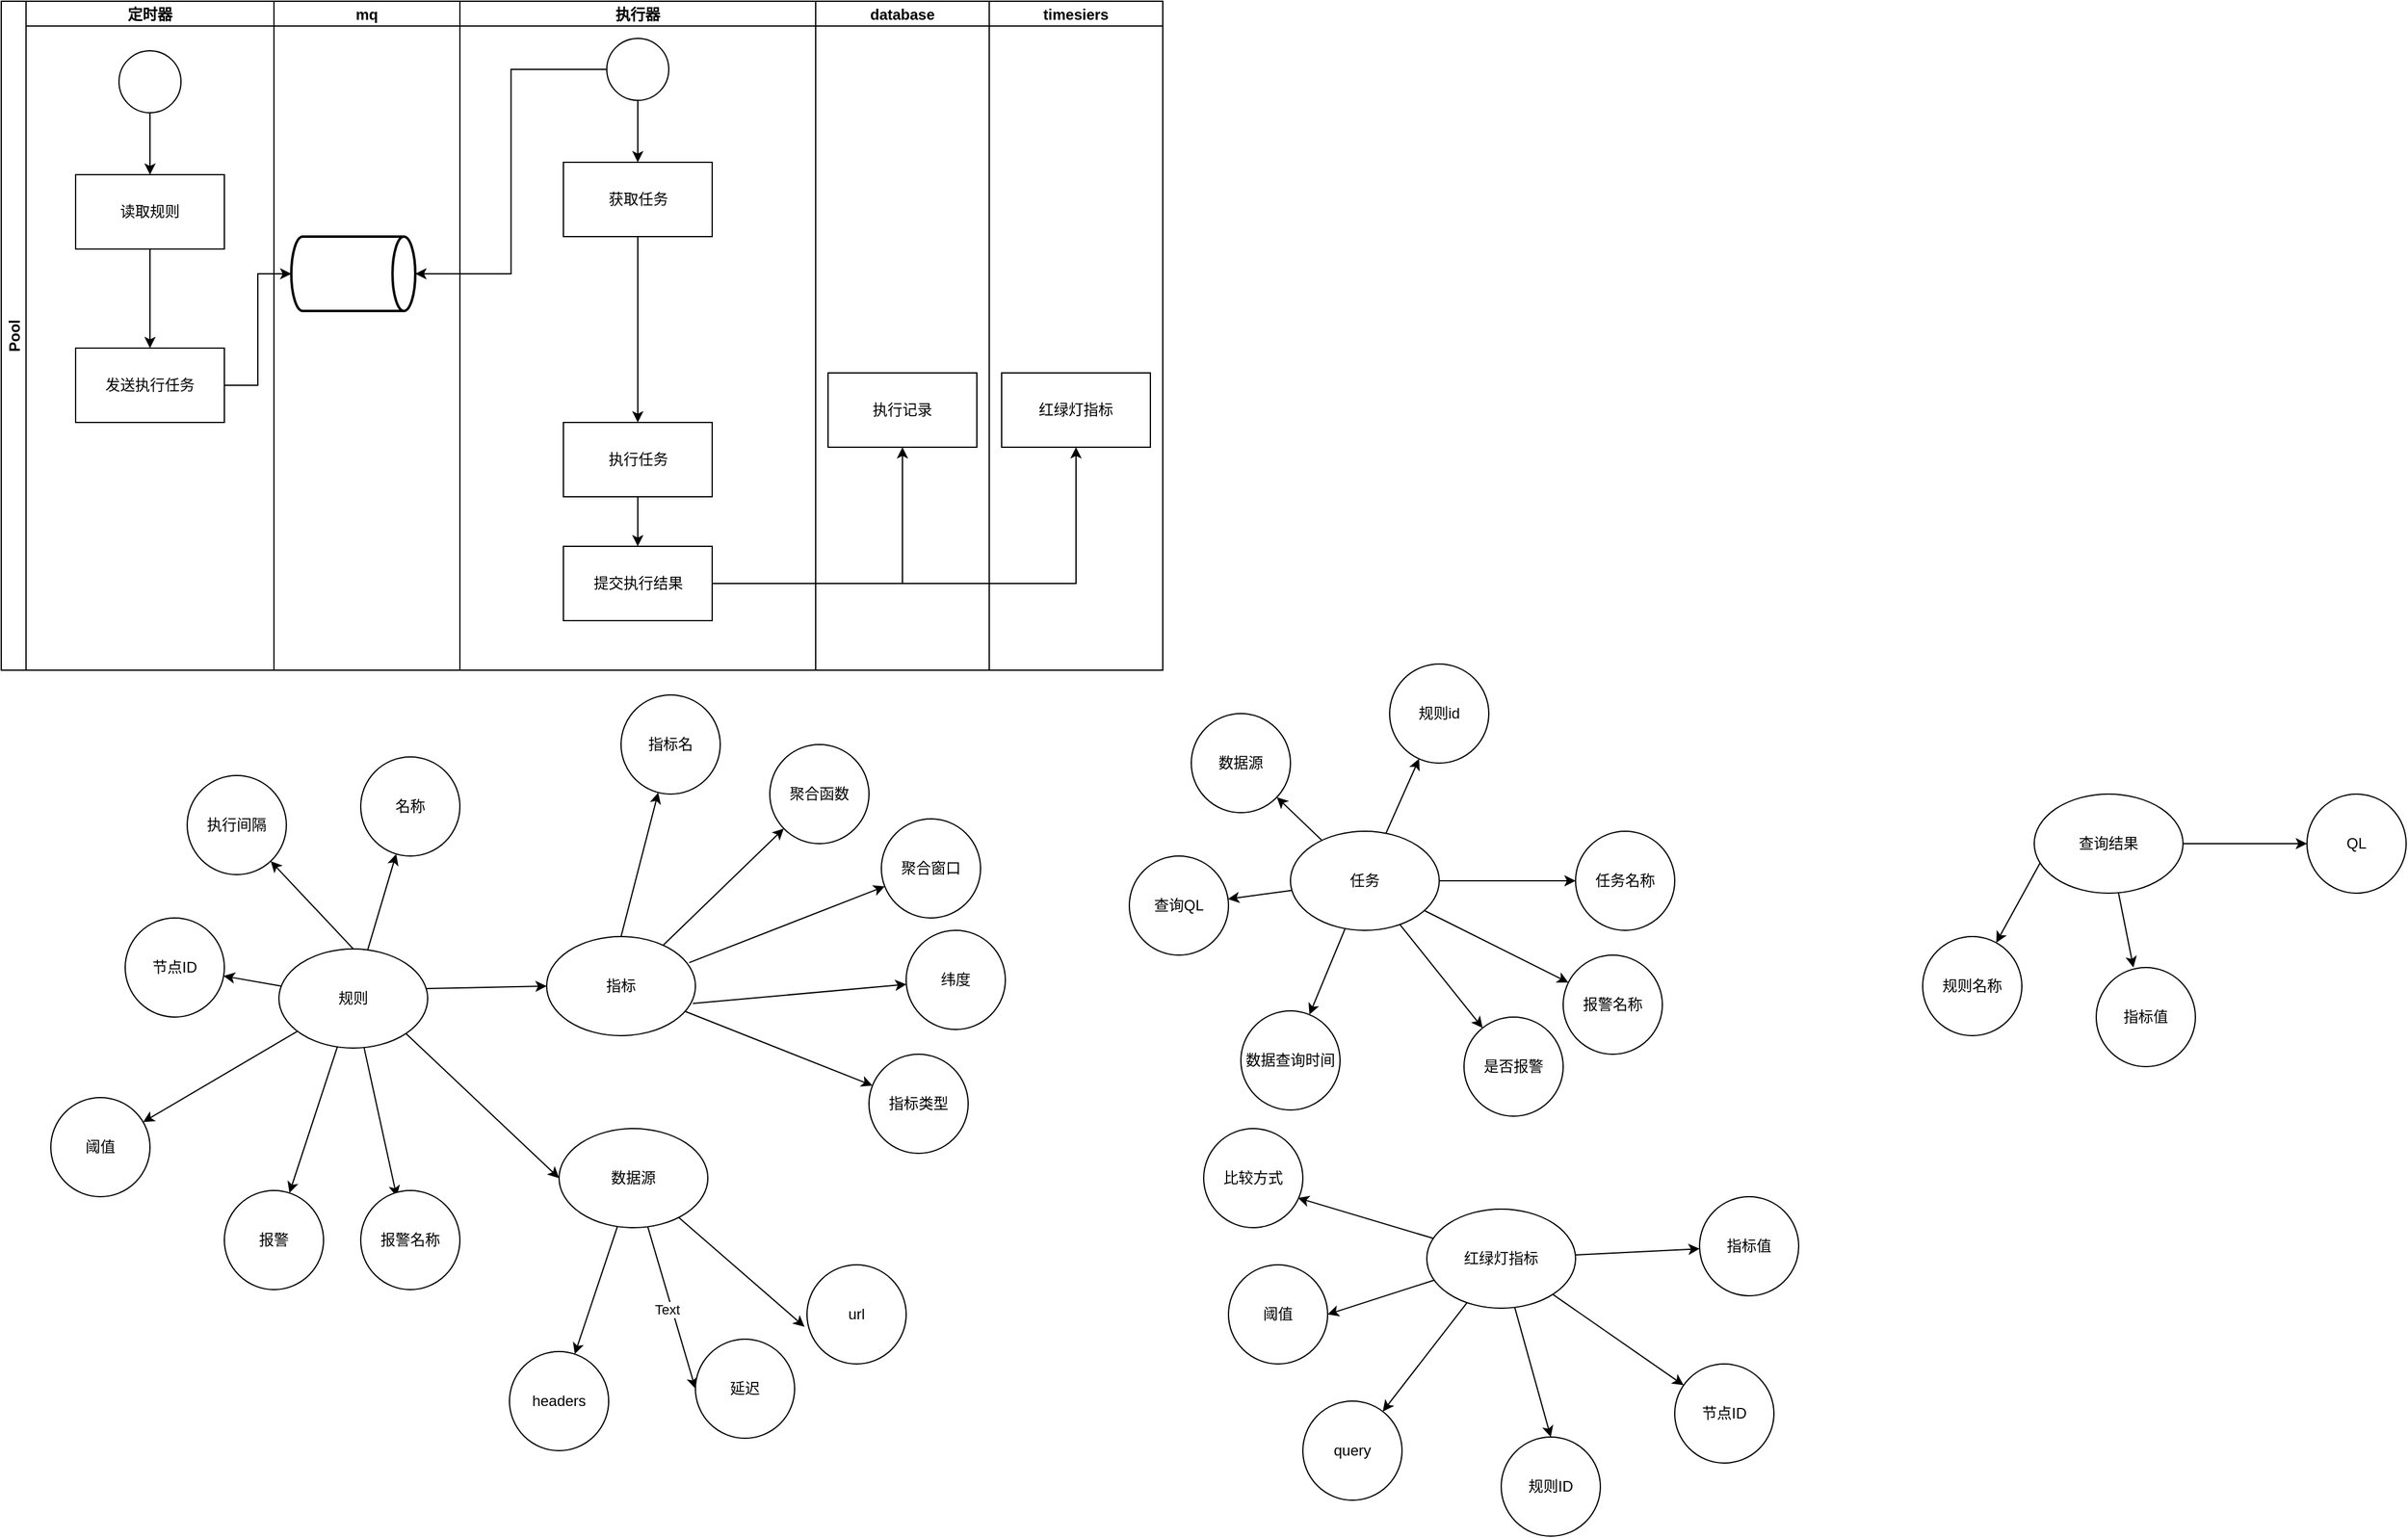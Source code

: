 <mxfile version="24.8.3">
  <diagram name="第 1 页" id="yNghgKVV-HXo9ubiQr_b">
    <mxGraphModel dx="1434" dy="688" grid="1" gridSize="10" guides="1" tooltips="1" connect="1" arrows="1" fold="1" page="1" pageScale="1" pageWidth="827" pageHeight="1169" math="0" shadow="0">
      <root>
        <mxCell id="0" />
        <mxCell id="1" parent="0" />
        <mxCell id="udA4VViUeGQFsnBk43un-1" value="Pool" style="swimlane;childLayout=stackLayout;resizeParent=1;resizeParentMax=0;startSize=20;horizontal=0;horizontalStack=1;" parent="1" vertex="1">
          <mxGeometry x="140" y="10" width="937" height="540" as="geometry">
            <mxRectangle x="130" y="10" width="40" height="50" as="alternateBounds" />
          </mxGeometry>
        </mxCell>
        <mxCell id="udA4VViUeGQFsnBk43un-2" value="定时器" style="swimlane;startSize=20;" parent="udA4VViUeGQFsnBk43un-1" vertex="1">
          <mxGeometry x="20" width="200" height="540" as="geometry" />
        </mxCell>
        <mxCell id="udA4VViUeGQFsnBk43un-8" value="" style="edgeStyle=orthogonalEdgeStyle;rounded=0;orthogonalLoop=1;jettySize=auto;html=1;" parent="udA4VViUeGQFsnBk43un-2" source="udA4VViUeGQFsnBk43un-5" target="udA4VViUeGQFsnBk43un-7" edge="1">
          <mxGeometry relative="1" as="geometry" />
        </mxCell>
        <mxCell id="udA4VViUeGQFsnBk43un-5" value="" style="ellipse;whiteSpace=wrap;html=1;aspect=fixed;" parent="udA4VViUeGQFsnBk43un-2" vertex="1">
          <mxGeometry x="75" y="40" width="50" height="50" as="geometry" />
        </mxCell>
        <mxCell id="udA4VViUeGQFsnBk43un-10" value="" style="edgeStyle=orthogonalEdgeStyle;rounded=0;orthogonalLoop=1;jettySize=auto;html=1;" parent="udA4VViUeGQFsnBk43un-2" source="udA4VViUeGQFsnBk43un-7" target="udA4VViUeGQFsnBk43un-9" edge="1">
          <mxGeometry relative="1" as="geometry" />
        </mxCell>
        <mxCell id="udA4VViUeGQFsnBk43un-7" value="读取规则" style="whiteSpace=wrap;html=1;" parent="udA4VViUeGQFsnBk43un-2" vertex="1">
          <mxGeometry x="40" y="140" width="120" height="60" as="geometry" />
        </mxCell>
        <mxCell id="udA4VViUeGQFsnBk43un-9" value="发送执行任务" style="whiteSpace=wrap;html=1;" parent="udA4VViUeGQFsnBk43un-2" vertex="1">
          <mxGeometry x="40" y="280" width="120" height="60" as="geometry" />
        </mxCell>
        <mxCell id="udA4VViUeGQFsnBk43un-25" value="mq" style="swimlane;startSize=20;" parent="udA4VViUeGQFsnBk43un-1" vertex="1">
          <mxGeometry x="220" width="150" height="540" as="geometry" />
        </mxCell>
        <mxCell id="udA4VViUeGQFsnBk43un-26" value="" style="strokeWidth=2;html=1;shape=mxgraph.flowchart.direct_data;whiteSpace=wrap;" parent="udA4VViUeGQFsnBk43un-25" vertex="1">
          <mxGeometry x="14" y="190" width="100" height="60" as="geometry" />
        </mxCell>
        <mxCell id="udA4VViUeGQFsnBk43un-3" value="执行器" style="swimlane;startSize=20;" parent="udA4VViUeGQFsnBk43un-1" vertex="1">
          <mxGeometry x="370" width="287" height="540" as="geometry" />
        </mxCell>
        <mxCell id="udA4VViUeGQFsnBk43un-31" value="" style="edgeStyle=orthogonalEdgeStyle;rounded=0;orthogonalLoop=1;jettySize=auto;html=1;" parent="udA4VViUeGQFsnBk43un-3" source="udA4VViUeGQFsnBk43un-28" target="udA4VViUeGQFsnBk43un-30" edge="1">
          <mxGeometry relative="1" as="geometry" />
        </mxCell>
        <mxCell id="udA4VViUeGQFsnBk43un-28" value="" style="ellipse;whiteSpace=wrap;html=1;aspect=fixed;" parent="udA4VViUeGQFsnBk43un-3" vertex="1">
          <mxGeometry x="118.5" y="30" width="50" height="50" as="geometry" />
        </mxCell>
        <mxCell id="udA4VViUeGQFsnBk43un-33" value="" style="edgeStyle=orthogonalEdgeStyle;rounded=0;orthogonalLoop=1;jettySize=auto;html=1;entryX=0.5;entryY=0;entryDx=0;entryDy=0;" parent="udA4VViUeGQFsnBk43un-3" source="udA4VViUeGQFsnBk43un-30" target="udA4VViUeGQFsnBk43un-34" edge="1">
          <mxGeometry relative="1" as="geometry">
            <mxPoint x="143.5" y="230" as="targetPoint" />
          </mxGeometry>
        </mxCell>
        <mxCell id="udA4VViUeGQFsnBk43un-30" value="获取任务" style="whiteSpace=wrap;html=1;" parent="udA4VViUeGQFsnBk43un-3" vertex="1">
          <mxGeometry x="83.5" y="130" width="120" height="60" as="geometry" />
        </mxCell>
        <mxCell id="udA4VViUeGQFsnBk43un-38" value="" style="edgeStyle=orthogonalEdgeStyle;rounded=0;orthogonalLoop=1;jettySize=auto;html=1;" parent="udA4VViUeGQFsnBk43un-3" source="udA4VViUeGQFsnBk43un-34" target="udA4VViUeGQFsnBk43un-37" edge="1">
          <mxGeometry relative="1" as="geometry" />
        </mxCell>
        <mxCell id="udA4VViUeGQFsnBk43un-34" value="执行任务" style="whiteSpace=wrap;html=1;" parent="udA4VViUeGQFsnBk43un-3" vertex="1">
          <mxGeometry x="83.5" y="340" width="120" height="60" as="geometry" />
        </mxCell>
        <mxCell id="udA4VViUeGQFsnBk43un-37" value="提交执行结果" style="whiteSpace=wrap;html=1;" parent="udA4VViUeGQFsnBk43un-3" vertex="1">
          <mxGeometry x="83.5" y="440" width="120" height="60" as="geometry" />
        </mxCell>
        <mxCell id="udA4VViUeGQFsnBk43un-4" value="database" style="swimlane;startSize=20;" parent="udA4VViUeGQFsnBk43un-1" vertex="1">
          <mxGeometry x="657" width="140" height="540" as="geometry" />
        </mxCell>
        <mxCell id="udA4VViUeGQFsnBk43un-42" value="执行记录" style="rounded=0;whiteSpace=wrap;html=1;" parent="udA4VViUeGQFsnBk43un-4" vertex="1">
          <mxGeometry x="10" y="300" width="120" height="60" as="geometry" />
        </mxCell>
        <mxCell id="udA4VViUeGQFsnBk43un-36" value="timesiers" style="swimlane;startSize=20;" parent="udA4VViUeGQFsnBk43un-1" vertex="1">
          <mxGeometry x="797" width="140" height="540" as="geometry" />
        </mxCell>
        <mxCell id="udA4VViUeGQFsnBk43un-43" value="红绿灯指标" style="rounded=0;whiteSpace=wrap;html=1;" parent="udA4VViUeGQFsnBk43un-36" vertex="1">
          <mxGeometry x="10" y="300" width="120" height="60" as="geometry" />
        </mxCell>
        <mxCell id="udA4VViUeGQFsnBk43un-27" style="edgeStyle=orthogonalEdgeStyle;rounded=0;orthogonalLoop=1;jettySize=auto;html=1;entryX=0;entryY=0.5;entryDx=0;entryDy=0;entryPerimeter=0;" parent="udA4VViUeGQFsnBk43un-1" source="udA4VViUeGQFsnBk43un-9" target="udA4VViUeGQFsnBk43un-26" edge="1">
          <mxGeometry relative="1" as="geometry" />
        </mxCell>
        <mxCell id="udA4VViUeGQFsnBk43un-29" style="edgeStyle=orthogonalEdgeStyle;rounded=0;orthogonalLoop=1;jettySize=auto;html=1;entryX=1;entryY=0.5;entryDx=0;entryDy=0;entryPerimeter=0;" parent="udA4VViUeGQFsnBk43un-1" source="udA4VViUeGQFsnBk43un-28" target="udA4VViUeGQFsnBk43un-26" edge="1">
          <mxGeometry relative="1" as="geometry" />
        </mxCell>
        <mxCell id="udA4VViUeGQFsnBk43un-39" style="edgeStyle=orthogonalEdgeStyle;rounded=0;orthogonalLoop=1;jettySize=auto;html=1;entryX=0.5;entryY=1;entryDx=0;entryDy=0;" parent="udA4VViUeGQFsnBk43un-1" source="udA4VViUeGQFsnBk43un-37" target="udA4VViUeGQFsnBk43un-42" edge="1">
          <mxGeometry relative="1" as="geometry">
            <mxPoint x="700" y="360" as="targetPoint" />
          </mxGeometry>
        </mxCell>
        <mxCell id="udA4VViUeGQFsnBk43un-40" style="edgeStyle=orthogonalEdgeStyle;rounded=0;orthogonalLoop=1;jettySize=auto;html=1;entryX=0.5;entryY=1;entryDx=0;entryDy=0;" parent="udA4VViUeGQFsnBk43un-1" source="udA4VViUeGQFsnBk43un-37" target="udA4VViUeGQFsnBk43un-43" edge="1">
          <mxGeometry relative="1" as="geometry">
            <mxPoint x="850" y="470" as="targetPoint" />
          </mxGeometry>
        </mxCell>
        <mxCell id="udA4VViUeGQFsnBk43un-46" value="" style="rounded=0;orthogonalLoop=1;jettySize=auto;html=1;exitX=1;exitY=1;exitDx=0;exitDy=0;entryX=0;entryY=0.5;entryDx=0;entryDy=0;" parent="1" source="udA4VViUeGQFsnBk43un-61" target="udA4VViUeGQFsnBk43un-65" edge="1">
          <mxGeometry relative="1" as="geometry">
            <mxPoint x="468.954" y="791.166" as="sourcePoint" />
            <mxPoint x="246.269" y="918.131" as="targetPoint" />
          </mxGeometry>
        </mxCell>
        <mxCell id="udA4VViUeGQFsnBk43un-48" value="" style="rounded=0;orthogonalLoop=1;jettySize=auto;html=1;exitX=0.5;exitY=0;exitDx=0;exitDy=0;" parent="1" source="udA4VViUeGQFsnBk43un-61" target="udA4VViUeGQFsnBk43un-47" edge="1">
          <mxGeometry relative="1" as="geometry">
            <mxPoint x="424.912" y="787.401" as="sourcePoint" />
          </mxGeometry>
        </mxCell>
        <mxCell id="udA4VViUeGQFsnBk43un-52" value="" style="edgeStyle=none;rounded=0;orthogonalLoop=1;jettySize=auto;html=1;entryX=0;entryY=0.5;entryDx=0;entryDy=0;exitX=0.983;exitY=0.4;exitDx=0;exitDy=0;exitPerimeter=0;" parent="1" source="udA4VViUeGQFsnBk43un-61" target="udA4VViUeGQFsnBk43un-64" edge="1">
          <mxGeometry relative="1" as="geometry">
            <mxPoint x="490" y="815" as="sourcePoint" />
            <mxPoint x="621.982" y="787.434" as="targetPoint" />
          </mxGeometry>
        </mxCell>
        <mxCell id="udA4VViUeGQFsnBk43un-47" value="执行间隔" style="ellipse;whiteSpace=wrap;html=1;aspect=fixed;" parent="1" vertex="1">
          <mxGeometry x="290" y="635" width="80" height="80" as="geometry" />
        </mxCell>
        <mxCell id="udA4VViUeGQFsnBk43un-54" value="" style="edgeStyle=none;rounded=0;orthogonalLoop=1;jettySize=auto;html=1;" parent="1" source="udA4VViUeGQFsnBk43un-64" target="udA4VViUeGQFsnBk43un-53" edge="1">
          <mxGeometry relative="1" as="geometry">
            <mxPoint x="695.777" y="757.111" as="sourcePoint" />
          </mxGeometry>
        </mxCell>
        <mxCell id="udA4VViUeGQFsnBk43un-63" value="" style="edgeStyle=none;rounded=0;orthogonalLoop=1;jettySize=auto;html=1;exitX=0.5;exitY=0;exitDx=0;exitDy=0;" parent="1" source="udA4VViUeGQFsnBk43un-64" target="udA4VViUeGQFsnBk43un-62" edge="1">
          <mxGeometry relative="1" as="geometry">
            <mxPoint x="660" y="735" as="sourcePoint" />
          </mxGeometry>
        </mxCell>
        <mxCell id="udA4VViUeGQFsnBk43un-58" value="" style="edgeStyle=none;rounded=0;orthogonalLoop=1;jettySize=auto;html=1;exitX=0.983;exitY=0.675;exitDx=0;exitDy=0;exitPerimeter=0;" parent="1" source="udA4VViUeGQFsnBk43un-64" target="udA4VViUeGQFsnBk43un-57" edge="1">
          <mxGeometry relative="1" as="geometry">
            <mxPoint x="698.701" y="785.111" as="sourcePoint" />
          </mxGeometry>
        </mxCell>
        <mxCell id="udA4VViUeGQFsnBk43un-60" value="" style="edgeStyle=none;rounded=0;orthogonalLoop=1;jettySize=auto;html=1;exitX=0.958;exitY=0.263;exitDx=0;exitDy=0;exitPerimeter=0;" parent="1" source="udA4VViUeGQFsnBk43un-64" target="udA4VViUeGQFsnBk43un-59" edge="1">
          <mxGeometry relative="1" as="geometry">
            <mxPoint x="660" y="815" as="sourcePoint" />
          </mxGeometry>
        </mxCell>
        <mxCell id="udA4VViUeGQFsnBk43un-53" value="聚合函数" style="ellipse;whiteSpace=wrap;html=1;aspect=fixed;" parent="1" vertex="1">
          <mxGeometry x="760" y="610" width="80" height="80" as="geometry" />
        </mxCell>
        <mxCell id="udA4VViUeGQFsnBk43un-57" value="纬度" style="ellipse;whiteSpace=wrap;html=1;aspect=fixed;" parent="1" vertex="1">
          <mxGeometry x="870" y="760" width="80" height="80" as="geometry" />
        </mxCell>
        <mxCell id="udA4VViUeGQFsnBk43un-59" value="聚合窗口" style="ellipse;whiteSpace=wrap;html=1;aspect=fixed;" parent="1" vertex="1">
          <mxGeometry x="850" y="670" width="80" height="80" as="geometry" />
        </mxCell>
        <mxCell id="udA4VViUeGQFsnBk43un-69" style="edgeStyle=none;rounded=0;orthogonalLoop=1;jettySize=auto;html=1;" parent="1" source="udA4VViUeGQFsnBk43un-61" target="udA4VViUeGQFsnBk43un-71" edge="1">
          <mxGeometry relative="1" as="geometry">
            <mxPoint x="287.308" y="906.637" as="targetPoint" />
          </mxGeometry>
        </mxCell>
        <mxCell id="udA4VViUeGQFsnBk43un-73" value="" style="edgeStyle=none;rounded=0;orthogonalLoop=1;jettySize=auto;html=1;" parent="1" source="udA4VViUeGQFsnBk43un-61" target="udA4VViUeGQFsnBk43un-72" edge="1">
          <mxGeometry relative="1" as="geometry" />
        </mxCell>
        <mxCell id="udA4VViUeGQFsnBk43un-76" value="" style="edgeStyle=none;rounded=0;orthogonalLoop=1;jettySize=auto;html=1;" parent="1" source="udA4VViUeGQFsnBk43un-61" target="udA4VViUeGQFsnBk43un-75" edge="1">
          <mxGeometry relative="1" as="geometry" />
        </mxCell>
        <mxCell id="MTmKd3EXbOCD9lzJi4kF-2" style="rounded=0;orthogonalLoop=1;jettySize=auto;html=1;" edge="1" parent="1" source="udA4VViUeGQFsnBk43un-61" target="MTmKd3EXbOCD9lzJi4kF-3">
          <mxGeometry relative="1" as="geometry">
            <mxPoint x="530" y="880" as="targetPoint" />
          </mxGeometry>
        </mxCell>
        <mxCell id="MTmKd3EXbOCD9lzJi4kF-4" style="rounded=0;orthogonalLoop=1;jettySize=auto;html=1;entryX=0.363;entryY=0.063;entryDx=0;entryDy=0;entryPerimeter=0;" edge="1" parent="1" source="udA4VViUeGQFsnBk43un-61" target="MTmKd3EXbOCD9lzJi4kF-5">
          <mxGeometry relative="1" as="geometry">
            <mxPoint x="450" y="950" as="targetPoint" />
          </mxGeometry>
        </mxCell>
        <mxCell id="udA4VViUeGQFsnBk43un-61" value="规则" style="ellipse;whiteSpace=wrap;html=1;" parent="1" vertex="1">
          <mxGeometry x="364" y="775" width="120" height="80" as="geometry" />
        </mxCell>
        <mxCell id="udA4VViUeGQFsnBk43un-62" value="指标名" style="ellipse;whiteSpace=wrap;html=1;aspect=fixed;" parent="1" vertex="1">
          <mxGeometry x="640" y="570" width="80" height="80" as="geometry" />
        </mxCell>
        <mxCell id="udA4VViUeGQFsnBk43un-67" value="" style="edgeStyle=none;rounded=0;orthogonalLoop=1;jettySize=auto;html=1;" parent="1" source="udA4VViUeGQFsnBk43un-64" target="udA4VViUeGQFsnBk43un-66" edge="1">
          <mxGeometry relative="1" as="geometry" />
        </mxCell>
        <mxCell id="udA4VViUeGQFsnBk43un-64" value="指标" style="ellipse;whiteSpace=wrap;html=1;" parent="1" vertex="1">
          <mxGeometry x="580" y="765" width="120" height="80" as="geometry" />
        </mxCell>
        <mxCell id="MTmKd3EXbOCD9lzJi4kF-7" value="" style="rounded=0;orthogonalLoop=1;jettySize=auto;html=1;entryX=-0.025;entryY=0.625;entryDx=0;entryDy=0;entryPerimeter=0;" edge="1" parent="1" source="udA4VViUeGQFsnBk43un-65" target="MTmKd3EXbOCD9lzJi4kF-8">
          <mxGeometry relative="1" as="geometry">
            <mxPoint x="1170" y="1020" as="targetPoint" />
          </mxGeometry>
        </mxCell>
        <mxCell id="MTmKd3EXbOCD9lzJi4kF-9" style="rounded=0;orthogonalLoop=1;jettySize=auto;html=1;entryX=0;entryY=0.5;entryDx=0;entryDy=0;" edge="1" parent="1" source="udA4VViUeGQFsnBk43un-65" target="MTmKd3EXbOCD9lzJi4kF-10">
          <mxGeometry relative="1" as="geometry">
            <mxPoint x="1050" y="1110" as="targetPoint" />
          </mxGeometry>
        </mxCell>
        <mxCell id="MTmKd3EXbOCD9lzJi4kF-11" value="Text" style="edgeLabel;html=1;align=center;verticalAlign=middle;resizable=0;points=[];" vertex="1" connectable="0" parent="MTmKd3EXbOCD9lzJi4kF-9">
          <mxGeometry x="0.003" y="-3" relative="1" as="geometry">
            <mxPoint x="-1" as="offset" />
          </mxGeometry>
        </mxCell>
        <mxCell id="MTmKd3EXbOCD9lzJi4kF-13" value="" style="rounded=0;orthogonalLoop=1;jettySize=auto;html=1;" edge="1" parent="1" source="udA4VViUeGQFsnBk43un-65" target="MTmKd3EXbOCD9lzJi4kF-12">
          <mxGeometry relative="1" as="geometry" />
        </mxCell>
        <mxCell id="udA4VViUeGQFsnBk43un-65" value="数据源" style="ellipse;whiteSpace=wrap;html=1;" parent="1" vertex="1">
          <mxGeometry x="590" y="920" width="120" height="80" as="geometry" />
        </mxCell>
        <mxCell id="udA4VViUeGQFsnBk43un-66" value="指标类型" style="ellipse;whiteSpace=wrap;html=1;" parent="1" vertex="1">
          <mxGeometry x="840" y="860" width="80" height="80" as="geometry" />
        </mxCell>
        <mxCell id="udA4VViUeGQFsnBk43un-71" value="阈值" style="ellipse;whiteSpace=wrap;html=1;aspect=fixed;" parent="1" vertex="1">
          <mxGeometry x="180" y="895" width="80" height="80" as="geometry" />
        </mxCell>
        <mxCell id="udA4VViUeGQFsnBk43un-72" value="报警" style="ellipse;whiteSpace=wrap;html=1;" parent="1" vertex="1">
          <mxGeometry x="320" y="970" width="80" height="80" as="geometry" />
        </mxCell>
        <mxCell id="udA4VViUeGQFsnBk43un-75" value="名称" style="ellipse;whiteSpace=wrap;html=1;" parent="1" vertex="1">
          <mxGeometry x="430" y="620" width="80" height="80" as="geometry" />
        </mxCell>
        <mxCell id="udA4VViUeGQFsnBk43un-79" value="" style="edgeStyle=none;rounded=0;orthogonalLoop=1;jettySize=auto;html=1;" parent="1" source="udA4VViUeGQFsnBk43un-77" target="udA4VViUeGQFsnBk43un-78" edge="1">
          <mxGeometry relative="1" as="geometry" />
        </mxCell>
        <mxCell id="udA4VViUeGQFsnBk43un-81" value="" style="edgeStyle=none;rounded=0;orthogonalLoop=1;jettySize=auto;html=1;" parent="1" source="udA4VViUeGQFsnBk43un-77" target="udA4VViUeGQFsnBk43un-80" edge="1">
          <mxGeometry relative="1" as="geometry" />
        </mxCell>
        <mxCell id="udA4VViUeGQFsnBk43un-83" value="" style="edgeStyle=none;rounded=0;orthogonalLoop=1;jettySize=auto;html=1;" parent="1" source="udA4VViUeGQFsnBk43un-77" target="udA4VViUeGQFsnBk43un-82" edge="1">
          <mxGeometry relative="1" as="geometry" />
        </mxCell>
        <mxCell id="udA4VViUeGQFsnBk43un-85" value="" style="edgeStyle=none;rounded=0;orthogonalLoop=1;jettySize=auto;html=1;" parent="1" source="udA4VViUeGQFsnBk43un-77" target="udA4VViUeGQFsnBk43un-84" edge="1">
          <mxGeometry relative="1" as="geometry" />
        </mxCell>
        <mxCell id="udA4VViUeGQFsnBk43un-87" value="" style="edgeStyle=none;rounded=0;orthogonalLoop=1;jettySize=auto;html=1;" parent="1" source="udA4VViUeGQFsnBk43un-77" target="udA4VViUeGQFsnBk43un-86" edge="1">
          <mxGeometry relative="1" as="geometry" />
        </mxCell>
        <mxCell id="udA4VViUeGQFsnBk43un-89" value="" style="edgeStyle=none;rounded=0;orthogonalLoop=1;jettySize=auto;html=1;" parent="1" source="udA4VViUeGQFsnBk43un-77" target="udA4VViUeGQFsnBk43un-88" edge="1">
          <mxGeometry relative="1" as="geometry" />
        </mxCell>
        <mxCell id="udA4VViUeGQFsnBk43un-92" value="" style="edgeStyle=none;rounded=0;orthogonalLoop=1;jettySize=auto;html=1;" parent="1" source="udA4VViUeGQFsnBk43un-77" target="udA4VViUeGQFsnBk43un-91" edge="1">
          <mxGeometry relative="1" as="geometry" />
        </mxCell>
        <mxCell id="udA4VViUeGQFsnBk43un-77" value="任务" style="ellipse;whiteSpace=wrap;html=1;" parent="1" vertex="1">
          <mxGeometry x="1180" y="680" width="120" height="80" as="geometry" />
        </mxCell>
        <mxCell id="udA4VViUeGQFsnBk43un-78" value="规则id" style="ellipse;whiteSpace=wrap;html=1;" parent="1" vertex="1">
          <mxGeometry x="1260" y="545" width="80" height="80" as="geometry" />
        </mxCell>
        <mxCell id="udA4VViUeGQFsnBk43un-80" value="报警名称" style="ellipse;whiteSpace=wrap;html=1;" parent="1" vertex="1">
          <mxGeometry x="1400" y="780" width="80" height="80" as="geometry" />
        </mxCell>
        <mxCell id="udA4VViUeGQFsnBk43un-82" value="任务名称" style="ellipse;whiteSpace=wrap;html=1;" parent="1" vertex="1">
          <mxGeometry x="1410" y="680" width="80" height="80" as="geometry" />
        </mxCell>
        <mxCell id="udA4VViUeGQFsnBk43un-84" value="是否报警" style="ellipse;whiteSpace=wrap;html=1;" parent="1" vertex="1">
          <mxGeometry x="1320" y="830" width="80" height="80" as="geometry" />
        </mxCell>
        <mxCell id="udA4VViUeGQFsnBk43un-86" value="数据源" style="ellipse;whiteSpace=wrap;html=1;" parent="1" vertex="1">
          <mxGeometry x="1100" y="585" width="80" height="80" as="geometry" />
        </mxCell>
        <mxCell id="udA4VViUeGQFsnBk43un-88" value="查询QL" style="ellipse;whiteSpace=wrap;html=1;" parent="1" vertex="1">
          <mxGeometry x="1050" y="700" width="80" height="80" as="geometry" />
        </mxCell>
        <mxCell id="udA4VViUeGQFsnBk43un-91" value="数据查询时间" style="ellipse;whiteSpace=wrap;html=1;" parent="1" vertex="1">
          <mxGeometry x="1140" y="825" width="80" height="80" as="geometry" />
        </mxCell>
        <mxCell id="MTmKd3EXbOCD9lzJi4kF-3" value="节点ID" style="ellipse;whiteSpace=wrap;html=1;aspect=fixed;" vertex="1" parent="1">
          <mxGeometry x="240" y="750" width="80" height="80" as="geometry" />
        </mxCell>
        <mxCell id="MTmKd3EXbOCD9lzJi4kF-5" value="报警名称" style="ellipse;whiteSpace=wrap;html=1;aspect=fixed;" vertex="1" parent="1">
          <mxGeometry x="430" y="970" width="80" height="80" as="geometry" />
        </mxCell>
        <mxCell id="MTmKd3EXbOCD9lzJi4kF-8" value="url" style="ellipse;whiteSpace=wrap;html=1;aspect=fixed;" vertex="1" parent="1">
          <mxGeometry x="790" y="1030" width="80" height="80" as="geometry" />
        </mxCell>
        <mxCell id="MTmKd3EXbOCD9lzJi4kF-10" value="延迟" style="ellipse;whiteSpace=wrap;html=1;aspect=fixed;" vertex="1" parent="1">
          <mxGeometry x="700" y="1090" width="80" height="80" as="geometry" />
        </mxCell>
        <mxCell id="MTmKd3EXbOCD9lzJi4kF-12" value="headers" style="ellipse;whiteSpace=wrap;html=1;" vertex="1" parent="1">
          <mxGeometry x="550" y="1100" width="80" height="80" as="geometry" />
        </mxCell>
        <mxCell id="MTmKd3EXbOCD9lzJi4kF-17" value="" style="rounded=0;orthogonalLoop=1;jettySize=auto;html=1;" edge="1" parent="1" source="MTmKd3EXbOCD9lzJi4kF-15" target="MTmKd3EXbOCD9lzJi4kF-16">
          <mxGeometry relative="1" as="geometry" />
        </mxCell>
        <mxCell id="MTmKd3EXbOCD9lzJi4kF-19" value="" style="rounded=0;orthogonalLoop=1;jettySize=auto;html=1;" edge="1" parent="1" source="MTmKd3EXbOCD9lzJi4kF-15" target="MTmKd3EXbOCD9lzJi4kF-18">
          <mxGeometry relative="1" as="geometry" />
        </mxCell>
        <mxCell id="MTmKd3EXbOCD9lzJi4kF-22" style="edgeStyle=none;rounded=0;orthogonalLoop=1;jettySize=auto;html=1;entryX=0.5;entryY=0;entryDx=0;entryDy=0;" edge="1" parent="1" source="MTmKd3EXbOCD9lzJi4kF-15" target="MTmKd3EXbOCD9lzJi4kF-23">
          <mxGeometry relative="1" as="geometry">
            <mxPoint x="1310" y="1170" as="targetPoint" />
          </mxGeometry>
        </mxCell>
        <mxCell id="MTmKd3EXbOCD9lzJi4kF-24" style="edgeStyle=none;rounded=0;orthogonalLoop=1;jettySize=auto;html=1;" edge="1" parent="1" source="MTmKd3EXbOCD9lzJi4kF-15" target="MTmKd3EXbOCD9lzJi4kF-25">
          <mxGeometry relative="1" as="geometry">
            <mxPoint x="1320" y="1100" as="targetPoint" />
          </mxGeometry>
        </mxCell>
        <mxCell id="MTmKd3EXbOCD9lzJi4kF-26" style="edgeStyle=none;rounded=0;orthogonalLoop=1;jettySize=auto;html=1;entryX=1;entryY=0.5;entryDx=0;entryDy=0;" edge="1" parent="1" source="MTmKd3EXbOCD9lzJi4kF-15" target="MTmKd3EXbOCD9lzJi4kF-28">
          <mxGeometry relative="1" as="geometry">
            <mxPoint x="1230" y="1025" as="targetPoint" />
          </mxGeometry>
        </mxCell>
        <mxCell id="MTmKd3EXbOCD9lzJi4kF-27" style="edgeStyle=none;rounded=0;orthogonalLoop=1;jettySize=auto;html=1;entryX=0.95;entryY=0.7;entryDx=0;entryDy=0;entryPerimeter=0;" edge="1" parent="1" source="MTmKd3EXbOCD9lzJi4kF-15" target="MTmKd3EXbOCD9lzJi4kF-29">
          <mxGeometry relative="1" as="geometry">
            <mxPoint x="1440" y="950" as="targetPoint" />
          </mxGeometry>
        </mxCell>
        <mxCell id="MTmKd3EXbOCD9lzJi4kF-15" value="红绿灯指标" style="ellipse;whiteSpace=wrap;html=1;" vertex="1" parent="1">
          <mxGeometry x="1290" y="985" width="120" height="80" as="geometry" />
        </mxCell>
        <mxCell id="MTmKd3EXbOCD9lzJi4kF-16" value="指标值" style="ellipse;whiteSpace=wrap;html=1;" vertex="1" parent="1">
          <mxGeometry x="1510" y="975" width="80" height="80" as="geometry" />
        </mxCell>
        <mxCell id="MTmKd3EXbOCD9lzJi4kF-18" value="节点ID" style="ellipse;whiteSpace=wrap;html=1;" vertex="1" parent="1">
          <mxGeometry x="1490" y="1110" width="80" height="80" as="geometry" />
        </mxCell>
        <mxCell id="MTmKd3EXbOCD9lzJi4kF-23" value="规则ID" style="ellipse;whiteSpace=wrap;html=1;aspect=fixed;" vertex="1" parent="1">
          <mxGeometry x="1350" y="1169" width="80" height="80" as="geometry" />
        </mxCell>
        <mxCell id="MTmKd3EXbOCD9lzJi4kF-25" value="query" style="ellipse;whiteSpace=wrap;html=1;aspect=fixed;" vertex="1" parent="1">
          <mxGeometry x="1190" y="1140" width="80" height="80" as="geometry" />
        </mxCell>
        <mxCell id="MTmKd3EXbOCD9lzJi4kF-28" value="阈值" style="ellipse;whiteSpace=wrap;html=1;aspect=fixed;" vertex="1" parent="1">
          <mxGeometry x="1130" y="1030" width="80" height="80" as="geometry" />
        </mxCell>
        <mxCell id="MTmKd3EXbOCD9lzJi4kF-29" value="比较方式" style="ellipse;whiteSpace=wrap;html=1;aspect=fixed;" vertex="1" parent="1">
          <mxGeometry x="1110" y="920" width="80" height="80" as="geometry" />
        </mxCell>
        <mxCell id="MTmKd3EXbOCD9lzJi4kF-32" value="" style="edgeStyle=none;rounded=0;orthogonalLoop=1;jettySize=auto;html=1;" edge="1" parent="1" source="MTmKd3EXbOCD9lzJi4kF-30" target="MTmKd3EXbOCD9lzJi4kF-31">
          <mxGeometry relative="1" as="geometry" />
        </mxCell>
        <mxCell id="MTmKd3EXbOCD9lzJi4kF-35" value="" style="edgeStyle=none;rounded=0;orthogonalLoop=1;jettySize=auto;html=1;" edge="1" parent="1" source="MTmKd3EXbOCD9lzJi4kF-30">
          <mxGeometry relative="1" as="geometry">
            <mxPoint x="1860" y="790" as="targetPoint" />
          </mxGeometry>
        </mxCell>
        <mxCell id="MTmKd3EXbOCD9lzJi4kF-36" value="" style="edgeStyle=none;rounded=0;orthogonalLoop=1;jettySize=auto;html=1;exitX=0.042;exitY=0.688;exitDx=0;exitDy=0;exitPerimeter=0;" edge="1" parent="1" source="MTmKd3EXbOCD9lzJi4kF-30" target="MTmKd3EXbOCD9lzJi4kF-33">
          <mxGeometry relative="1" as="geometry">
            <mxPoint x="1813" y="726" as="sourcePoint" />
          </mxGeometry>
        </mxCell>
        <mxCell id="MTmKd3EXbOCD9lzJi4kF-30" value="查询结果" style="ellipse;whiteSpace=wrap;html=1;" vertex="1" parent="1">
          <mxGeometry x="1780" y="650" width="120" height="80" as="geometry" />
        </mxCell>
        <mxCell id="MTmKd3EXbOCD9lzJi4kF-31" value="QL" style="ellipse;whiteSpace=wrap;html=1;" vertex="1" parent="1">
          <mxGeometry x="2000" y="650" width="80" height="80" as="geometry" />
        </mxCell>
        <mxCell id="MTmKd3EXbOCD9lzJi4kF-33" value="规则名称" style="ellipse;whiteSpace=wrap;html=1;" vertex="1" parent="1">
          <mxGeometry x="1690" y="765" width="80" height="80" as="geometry" />
        </mxCell>
        <mxCell id="MTmKd3EXbOCD9lzJi4kF-37" value="指标值" style="ellipse;whiteSpace=wrap;html=1;" vertex="1" parent="1">
          <mxGeometry x="1830" y="790" width="80" height="80" as="geometry" />
        </mxCell>
      </root>
    </mxGraphModel>
  </diagram>
</mxfile>
